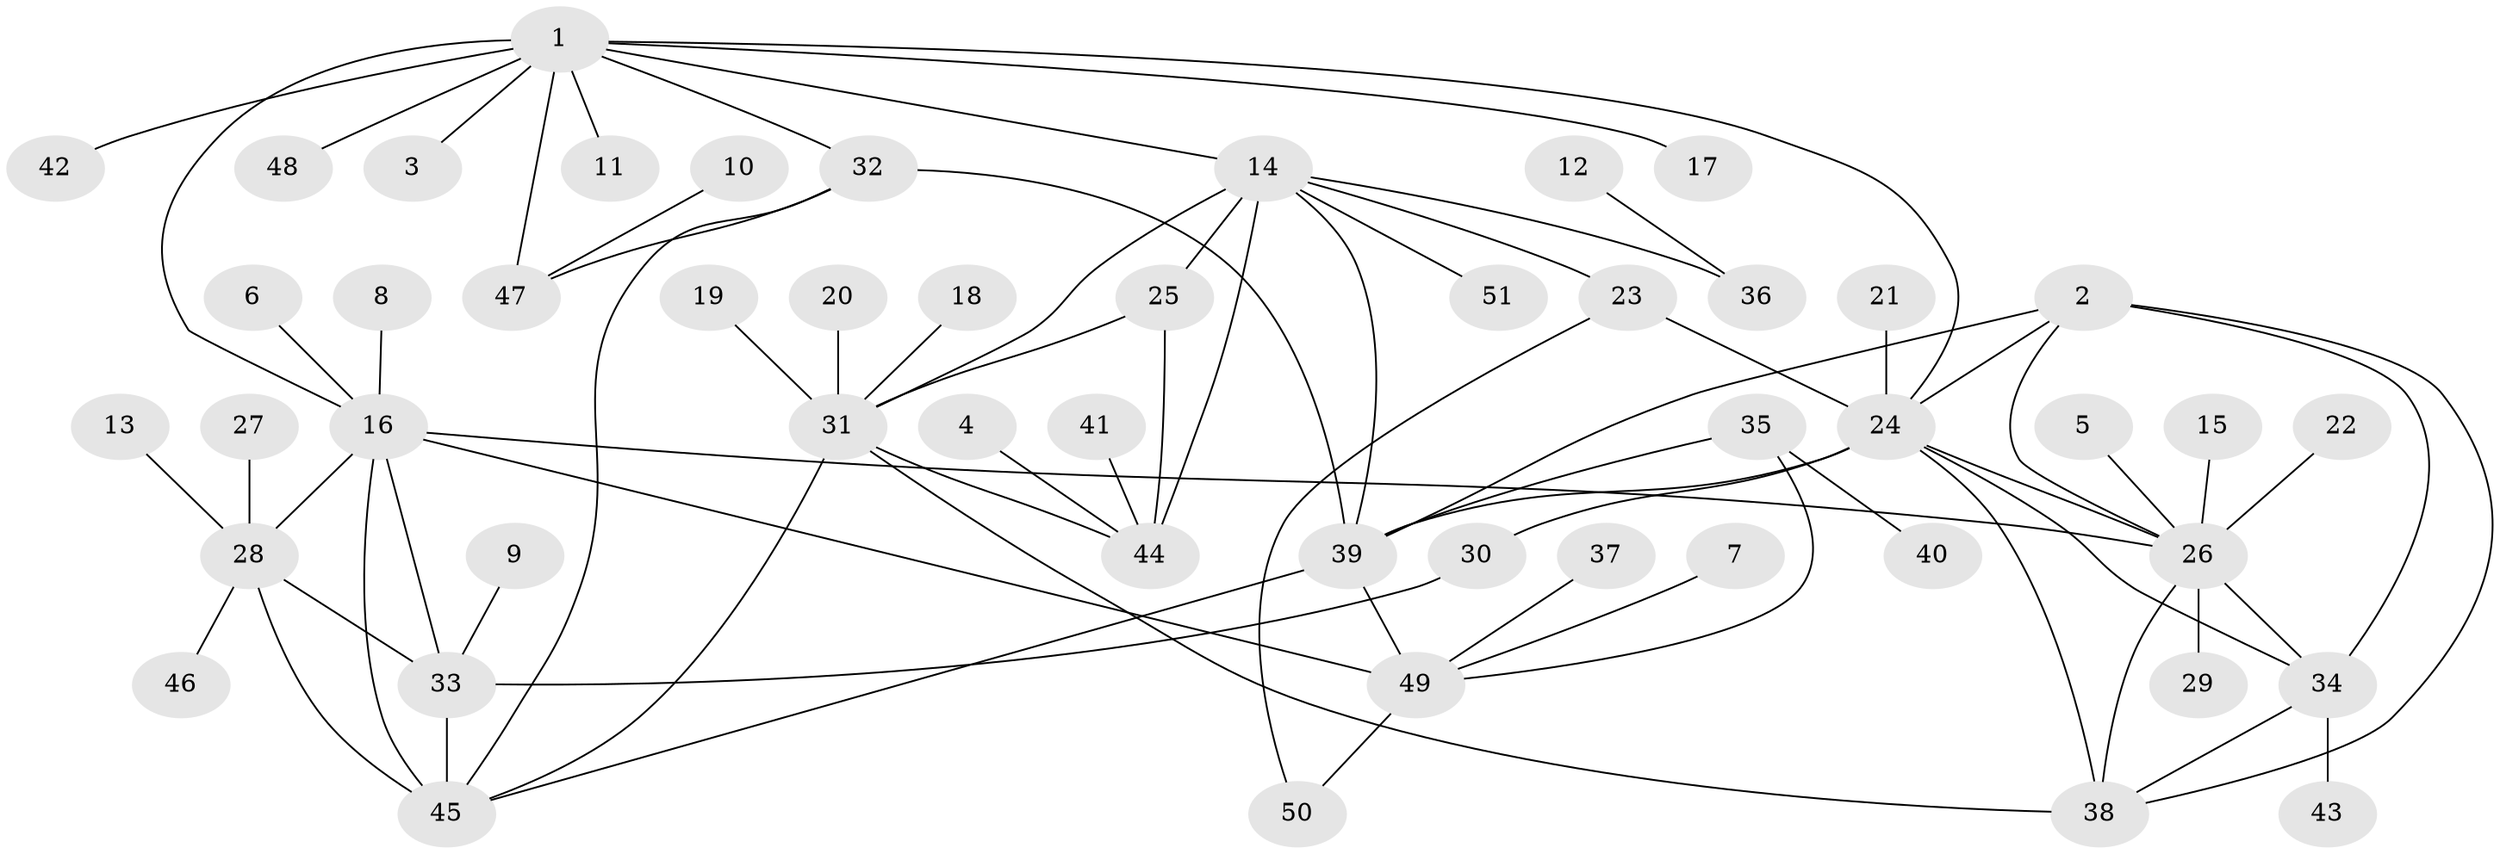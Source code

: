 // original degree distribution, {8: 0.058823529411764705, 7: 0.06862745098039216, 5: 0.058823529411764705, 11: 0.0196078431372549, 10: 0.0196078431372549, 6: 0.00980392156862745, 9: 0.00980392156862745, 3: 0.049019607843137254, 1: 0.5980392156862745, 2: 0.08823529411764706, 4: 0.0196078431372549}
// Generated by graph-tools (version 1.1) at 2025/26/03/09/25 03:26:39]
// undirected, 51 vertices, 76 edges
graph export_dot {
graph [start="1"]
  node [color=gray90,style=filled];
  1;
  2;
  3;
  4;
  5;
  6;
  7;
  8;
  9;
  10;
  11;
  12;
  13;
  14;
  15;
  16;
  17;
  18;
  19;
  20;
  21;
  22;
  23;
  24;
  25;
  26;
  27;
  28;
  29;
  30;
  31;
  32;
  33;
  34;
  35;
  36;
  37;
  38;
  39;
  40;
  41;
  42;
  43;
  44;
  45;
  46;
  47;
  48;
  49;
  50;
  51;
  1 -- 3 [weight=1.0];
  1 -- 11 [weight=1.0];
  1 -- 14 [weight=1.0];
  1 -- 16 [weight=1.0];
  1 -- 17 [weight=1.0];
  1 -- 24 [weight=1.0];
  1 -- 32 [weight=3.0];
  1 -- 42 [weight=1.0];
  1 -- 47 [weight=3.0];
  1 -- 48 [weight=1.0];
  2 -- 24 [weight=1.0];
  2 -- 26 [weight=1.0];
  2 -- 34 [weight=1.0];
  2 -- 38 [weight=1.0];
  2 -- 39 [weight=1.0];
  4 -- 44 [weight=1.0];
  5 -- 26 [weight=1.0];
  6 -- 16 [weight=1.0];
  7 -- 49 [weight=1.0];
  8 -- 16 [weight=1.0];
  9 -- 33 [weight=1.0];
  10 -- 47 [weight=1.0];
  12 -- 36 [weight=1.0];
  13 -- 28 [weight=1.0];
  14 -- 23 [weight=1.0];
  14 -- 25 [weight=2.0];
  14 -- 31 [weight=1.0];
  14 -- 36 [weight=1.0];
  14 -- 39 [weight=1.0];
  14 -- 44 [weight=1.0];
  14 -- 51 [weight=1.0];
  15 -- 26 [weight=1.0];
  16 -- 26 [weight=1.0];
  16 -- 28 [weight=2.0];
  16 -- 33 [weight=1.0];
  16 -- 45 [weight=1.0];
  16 -- 49 [weight=1.0];
  18 -- 31 [weight=1.0];
  19 -- 31 [weight=1.0];
  20 -- 31 [weight=1.0];
  21 -- 24 [weight=1.0];
  22 -- 26 [weight=1.0];
  23 -- 24 [weight=1.0];
  23 -- 50 [weight=1.0];
  24 -- 26 [weight=1.0];
  24 -- 30 [weight=1.0];
  24 -- 34 [weight=1.0];
  24 -- 38 [weight=1.0];
  24 -- 39 [weight=1.0];
  25 -- 31 [weight=2.0];
  25 -- 44 [weight=2.0];
  26 -- 29 [weight=1.0];
  26 -- 34 [weight=1.0];
  26 -- 38 [weight=1.0];
  27 -- 28 [weight=1.0];
  28 -- 33 [weight=2.0];
  28 -- 45 [weight=2.0];
  28 -- 46 [weight=1.0];
  30 -- 33 [weight=1.0];
  31 -- 38 [weight=1.0];
  31 -- 44 [weight=1.0];
  31 -- 45 [weight=1.0];
  32 -- 39 [weight=1.0];
  32 -- 45 [weight=1.0];
  32 -- 47 [weight=1.0];
  33 -- 45 [weight=1.0];
  34 -- 38 [weight=1.0];
  34 -- 43 [weight=1.0];
  35 -- 39 [weight=2.0];
  35 -- 40 [weight=1.0];
  35 -- 49 [weight=2.0];
  37 -- 49 [weight=1.0];
  39 -- 45 [weight=1.0];
  39 -- 49 [weight=4.0];
  41 -- 44 [weight=1.0];
  49 -- 50 [weight=1.0];
}
